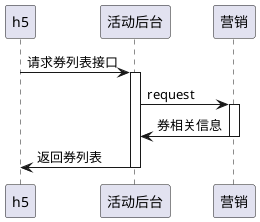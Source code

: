 @startuml

h5 -> 活动后台: 请求券列表接口
activate 活动后台

活动后台 -> 营销 : request
activate 营销

营销 -> 活动后台 :券相关信息
deactivate 营销

活动后台 -> h5: 返回券列表
deactivate 活动后台


'        alt 活动状态!=已上线
'            backend -> other: 已下线
'        else
'          alt now < 开始时间
'             backend -> other: 未上线
'          else now > 结束时间
'            backend -> other: 已下线
'          else 结束时间 > now > 开始时间
'            backend -> other: 已上线
'          end
@enduml